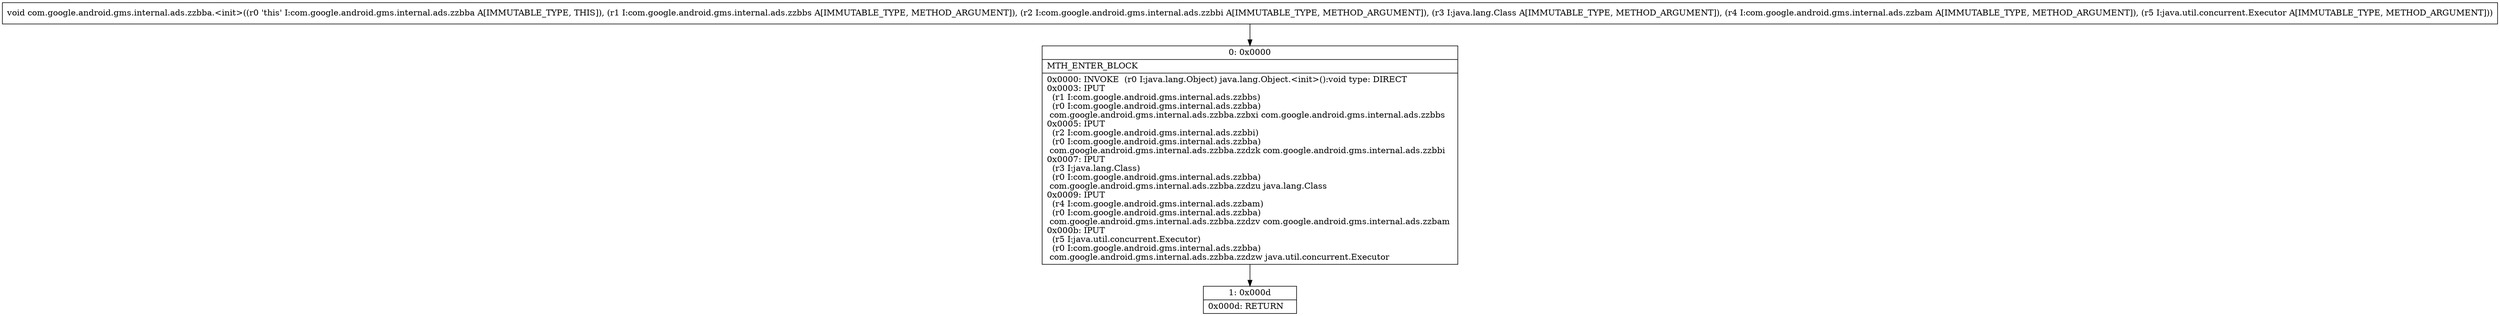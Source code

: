 digraph "CFG forcom.google.android.gms.internal.ads.zzbba.\<init\>(Lcom\/google\/android\/gms\/internal\/ads\/zzbbs;Lcom\/google\/android\/gms\/internal\/ads\/zzbbi;Ljava\/lang\/Class;Lcom\/google\/android\/gms\/internal\/ads\/zzbam;Ljava\/util\/concurrent\/Executor;)V" {
Node_0 [shape=record,label="{0\:\ 0x0000|MTH_ENTER_BLOCK\l|0x0000: INVOKE  (r0 I:java.lang.Object) java.lang.Object.\<init\>():void type: DIRECT \l0x0003: IPUT  \l  (r1 I:com.google.android.gms.internal.ads.zzbbs)\l  (r0 I:com.google.android.gms.internal.ads.zzbba)\l com.google.android.gms.internal.ads.zzbba.zzbxi com.google.android.gms.internal.ads.zzbbs \l0x0005: IPUT  \l  (r2 I:com.google.android.gms.internal.ads.zzbbi)\l  (r0 I:com.google.android.gms.internal.ads.zzbba)\l com.google.android.gms.internal.ads.zzbba.zzdzk com.google.android.gms.internal.ads.zzbbi \l0x0007: IPUT  \l  (r3 I:java.lang.Class)\l  (r0 I:com.google.android.gms.internal.ads.zzbba)\l com.google.android.gms.internal.ads.zzbba.zzdzu java.lang.Class \l0x0009: IPUT  \l  (r4 I:com.google.android.gms.internal.ads.zzbam)\l  (r0 I:com.google.android.gms.internal.ads.zzbba)\l com.google.android.gms.internal.ads.zzbba.zzdzv com.google.android.gms.internal.ads.zzbam \l0x000b: IPUT  \l  (r5 I:java.util.concurrent.Executor)\l  (r0 I:com.google.android.gms.internal.ads.zzbba)\l com.google.android.gms.internal.ads.zzbba.zzdzw java.util.concurrent.Executor \l}"];
Node_1 [shape=record,label="{1\:\ 0x000d|0x000d: RETURN   \l}"];
MethodNode[shape=record,label="{void com.google.android.gms.internal.ads.zzbba.\<init\>((r0 'this' I:com.google.android.gms.internal.ads.zzbba A[IMMUTABLE_TYPE, THIS]), (r1 I:com.google.android.gms.internal.ads.zzbbs A[IMMUTABLE_TYPE, METHOD_ARGUMENT]), (r2 I:com.google.android.gms.internal.ads.zzbbi A[IMMUTABLE_TYPE, METHOD_ARGUMENT]), (r3 I:java.lang.Class A[IMMUTABLE_TYPE, METHOD_ARGUMENT]), (r4 I:com.google.android.gms.internal.ads.zzbam A[IMMUTABLE_TYPE, METHOD_ARGUMENT]), (r5 I:java.util.concurrent.Executor A[IMMUTABLE_TYPE, METHOD_ARGUMENT])) }"];
MethodNode -> Node_0;
Node_0 -> Node_1;
}

